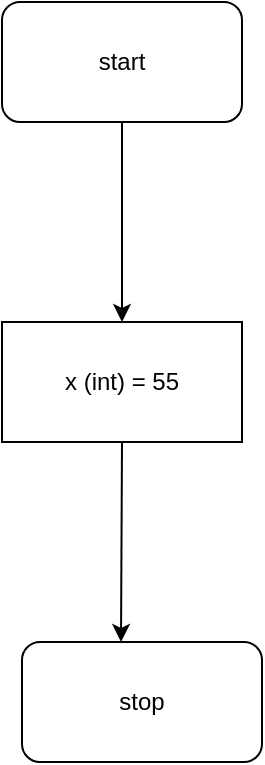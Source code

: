 <mxfile version="24.7.8">
  <diagram name="‫עמוד-1‬" id="4f-_RZRsn0nmVXIMA4Ax">
    <mxGraphModel dx="880" dy="468" grid="1" gridSize="10" guides="1" tooltips="1" connect="1" arrows="1" fold="1" page="1" pageScale="1" pageWidth="827" pageHeight="1169" math="0" shadow="0">
      <root>
        <mxCell id="0" />
        <mxCell id="1" parent="0" />
        <mxCell id="4EsxmWnpHj7sSTrwAsJG-6" style="edgeStyle=orthogonalEdgeStyle;rounded=0;orthogonalLoop=1;jettySize=auto;html=1;exitX=0.5;exitY=1;exitDx=0;exitDy=0;" edge="1" parent="1" source="4EsxmWnpHj7sSTrwAsJG-9">
          <mxGeometry relative="1" as="geometry">
            <mxPoint x="299.5" y="440" as="targetPoint" />
            <mxPoint x="299.5" y="200" as="sourcePoint" />
          </mxGeometry>
        </mxCell>
        <mxCell id="AlS45GXR5DpEZkEZILRY-1" value="start" style="rounded=1;whiteSpace=wrap;html=1;" parent="1" vertex="1">
          <mxGeometry x="240" y="120" width="120" height="60" as="geometry" />
        </mxCell>
        <mxCell id="AlS45GXR5DpEZkEZILRY-2" value="stop" style="rounded=1;whiteSpace=wrap;html=1;" parent="1" vertex="1">
          <mxGeometry x="250" y="440" width="120" height="60" as="geometry" />
        </mxCell>
        <mxCell id="4EsxmWnpHj7sSTrwAsJG-10" value="" style="edgeStyle=orthogonalEdgeStyle;rounded=0;orthogonalLoop=1;jettySize=auto;html=1;exitX=0.5;exitY=1;exitDx=0;exitDy=0;" edge="1" parent="1" source="AlS45GXR5DpEZkEZILRY-1" target="4EsxmWnpHj7sSTrwAsJG-9">
          <mxGeometry relative="1" as="geometry">
            <mxPoint x="299.5" y="440" as="targetPoint" />
            <mxPoint x="300" y="180" as="sourcePoint" />
          </mxGeometry>
        </mxCell>
        <mxCell id="4EsxmWnpHj7sSTrwAsJG-9" value="x (int) = 55" style="rounded=0;whiteSpace=wrap;html=1;" vertex="1" parent="1">
          <mxGeometry x="240" y="280" width="120" height="60" as="geometry" />
        </mxCell>
      </root>
    </mxGraphModel>
  </diagram>
</mxfile>
